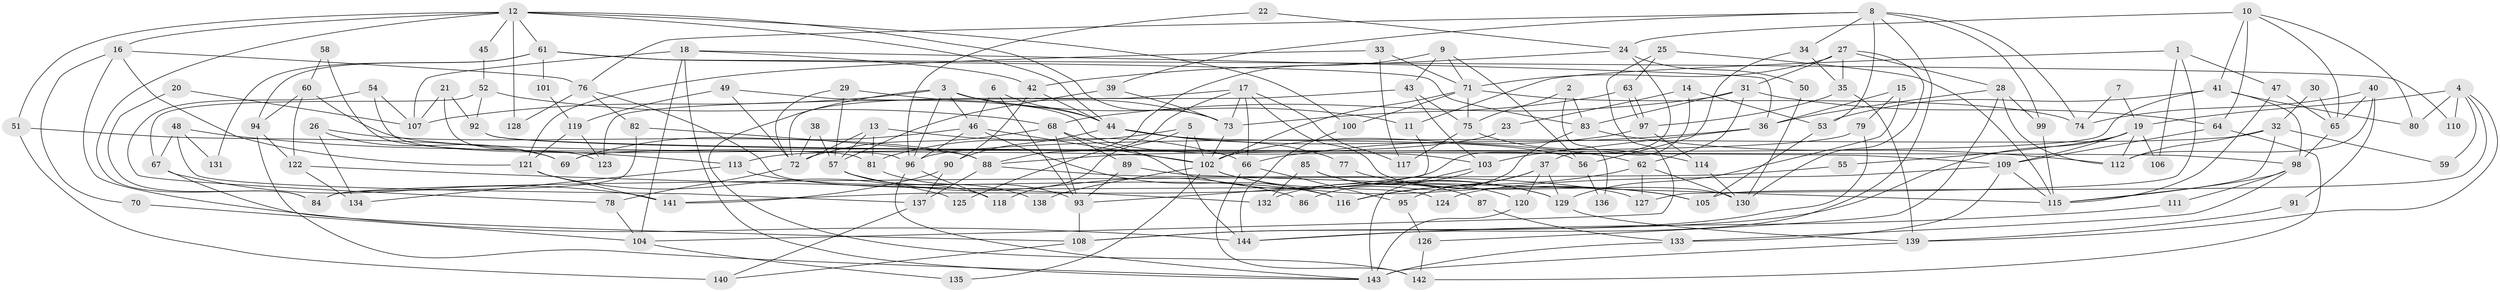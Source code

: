 // Generated by graph-tools (version 1.1) at 2025/51/03/09/25 04:51:31]
// undirected, 144 vertices, 288 edges
graph export_dot {
graph [start="1"]
  node [color=gray90,style=filled];
  1;
  2;
  3;
  4;
  5;
  6;
  7;
  8;
  9;
  10;
  11;
  12;
  13;
  14;
  15;
  16;
  17;
  18;
  19;
  20;
  21;
  22;
  23;
  24;
  25;
  26;
  27;
  28;
  29;
  30;
  31;
  32;
  33;
  34;
  35;
  36;
  37;
  38;
  39;
  40;
  41;
  42;
  43;
  44;
  45;
  46;
  47;
  48;
  49;
  50;
  51;
  52;
  53;
  54;
  55;
  56;
  57;
  58;
  59;
  60;
  61;
  62;
  63;
  64;
  65;
  66;
  67;
  68;
  69;
  70;
  71;
  72;
  73;
  74;
  75;
  76;
  77;
  78;
  79;
  80;
  81;
  82;
  83;
  84;
  85;
  86;
  87;
  88;
  89;
  90;
  91;
  92;
  93;
  94;
  95;
  96;
  97;
  98;
  99;
  100;
  101;
  102;
  103;
  104;
  105;
  106;
  107;
  108;
  109;
  110;
  111;
  112;
  113;
  114;
  115;
  116;
  117;
  118;
  119;
  120;
  121;
  122;
  123;
  124;
  125;
  126;
  127;
  128;
  129;
  130;
  131;
  132;
  133;
  134;
  135;
  136;
  137;
  138;
  139;
  140;
  141;
  142;
  143;
  144;
  1 -- 47;
  1 -- 11;
  1 -- 106;
  1 -- 127;
  2 -- 75;
  2 -- 83;
  2 -- 136;
  3 -- 46;
  3 -- 142;
  3 -- 11;
  3 -- 44;
  3 -- 96;
  3 -- 107;
  4 -- 80;
  4 -- 105;
  4 -- 19;
  4 -- 59;
  4 -- 110;
  4 -- 139;
  5 -- 102;
  5 -- 144;
  5 -- 81;
  5 -- 118;
  6 -- 93;
  6 -- 44;
  6 -- 46;
  7 -- 74;
  7 -- 19;
  8 -- 34;
  8 -- 144;
  8 -- 39;
  8 -- 53;
  8 -- 74;
  8 -- 76;
  8 -- 99;
  9 -- 71;
  9 -- 43;
  9 -- 56;
  9 -- 88;
  10 -- 65;
  10 -- 64;
  10 -- 24;
  10 -- 41;
  10 -- 80;
  11 -- 93;
  12 -- 44;
  12 -- 73;
  12 -- 16;
  12 -- 45;
  12 -- 51;
  12 -- 61;
  12 -- 84;
  12 -- 100;
  12 -- 128;
  13 -- 66;
  13 -- 72;
  13 -- 57;
  13 -- 81;
  14 -- 53;
  14 -- 37;
  14 -- 23;
  15 -- 129;
  15 -- 36;
  15 -- 79;
  16 -- 121;
  16 -- 70;
  16 -- 76;
  16 -- 144;
  17 -- 72;
  17 -- 130;
  17 -- 66;
  17 -- 73;
  17 -- 117;
  17 -- 125;
  18 -- 143;
  18 -- 107;
  18 -- 36;
  18 -- 42;
  18 -- 104;
  19 -- 112;
  19 -- 55;
  19 -- 106;
  19 -- 108;
  19 -- 109;
  20 -- 107;
  20 -- 84;
  21 -- 107;
  21 -- 92;
  21 -- 123;
  22 -- 96;
  22 -- 24;
  23 -- 88;
  24 -- 42;
  24 -- 50;
  24 -- 141;
  25 -- 63;
  25 -- 115;
  25 -- 104;
  26 -- 69;
  26 -- 88;
  26 -- 134;
  27 -- 35;
  27 -- 31;
  27 -- 28;
  27 -- 71;
  27 -- 130;
  28 -- 36;
  28 -- 99;
  28 -- 112;
  28 -- 126;
  29 -- 73;
  29 -- 57;
  29 -- 72;
  30 -- 65;
  30 -- 32;
  31 -- 68;
  31 -- 62;
  31 -- 64;
  31 -- 83;
  32 -- 115;
  32 -- 96;
  32 -- 59;
  32 -- 112;
  33 -- 121;
  33 -- 71;
  33 -- 117;
  34 -- 56;
  34 -- 35;
  35 -- 97;
  35 -- 139;
  36 -- 66;
  36 -- 103;
  37 -- 116;
  37 -- 129;
  37 -- 95;
  37 -- 120;
  38 -- 72;
  38 -- 57;
  39 -- 57;
  39 -- 73;
  40 -- 112;
  40 -- 74;
  40 -- 65;
  40 -- 91;
  41 -- 69;
  41 -- 53;
  41 -- 80;
  41 -- 98;
  42 -- 44;
  42 -- 90;
  43 -- 75;
  43 -- 103;
  43 -- 123;
  44 -- 62;
  44 -- 56;
  44 -- 77;
  44 -- 90;
  45 -- 52;
  46 -- 102;
  46 -- 69;
  46 -- 96;
  46 -- 116;
  47 -- 115;
  47 -- 65;
  48 -- 67;
  48 -- 113;
  48 -- 131;
  48 -- 137;
  49 -- 103;
  49 -- 72;
  49 -- 119;
  50 -- 130;
  51 -- 140;
  51 -- 69;
  52 -- 68;
  52 -- 92;
  52 -- 67;
  53 -- 105;
  54 -- 96;
  54 -- 78;
  54 -- 107;
  55 -- 84;
  56 -- 136;
  57 -- 118;
  57 -- 86;
  57 -- 138;
  58 -- 81;
  58 -- 60;
  60 -- 94;
  60 -- 102;
  60 -- 122;
  61 -- 83;
  61 -- 94;
  61 -- 101;
  61 -- 110;
  61 -- 131;
  62 -- 127;
  62 -- 116;
  62 -- 130;
  63 -- 97;
  63 -- 97;
  63 -- 73;
  64 -- 109;
  64 -- 142;
  65 -- 98;
  66 -- 142;
  66 -- 95;
  67 -- 141;
  67 -- 108;
  68 -- 89;
  68 -- 93;
  68 -- 72;
  68 -- 129;
  70 -- 104;
  71 -- 102;
  71 -- 74;
  71 -- 75;
  71 -- 100;
  72 -- 78;
  73 -- 102;
  75 -- 117;
  75 -- 114;
  76 -- 82;
  76 -- 124;
  76 -- 128;
  77 -- 105;
  78 -- 104;
  79 -- 108;
  79 -- 113;
  81 -- 93;
  82 -- 88;
  82 -- 84;
  83 -- 112;
  83 -- 86;
  85 -- 120;
  85 -- 132;
  85 -- 87;
  87 -- 133;
  88 -- 137;
  88 -- 127;
  89 -- 115;
  89 -- 93;
  90 -- 137;
  90 -- 141;
  91 -- 139;
  92 -- 98;
  92 -- 109;
  93 -- 108;
  94 -- 143;
  94 -- 122;
  95 -- 126;
  96 -- 118;
  96 -- 143;
  97 -- 114;
  97 -- 102;
  98 -- 115;
  98 -- 111;
  98 -- 133;
  99 -- 115;
  100 -- 144;
  101 -- 119;
  102 -- 105;
  102 -- 129;
  102 -- 135;
  102 -- 138;
  103 -- 143;
  103 -- 132;
  104 -- 135;
  108 -- 140;
  109 -- 133;
  109 -- 115;
  109 -- 124;
  111 -- 144;
  113 -- 134;
  113 -- 116;
  114 -- 130;
  119 -- 123;
  119 -- 121;
  120 -- 143;
  121 -- 141;
  121 -- 125;
  122 -- 132;
  122 -- 134;
  126 -- 142;
  129 -- 139;
  133 -- 143;
  137 -- 140;
  139 -- 143;
}
